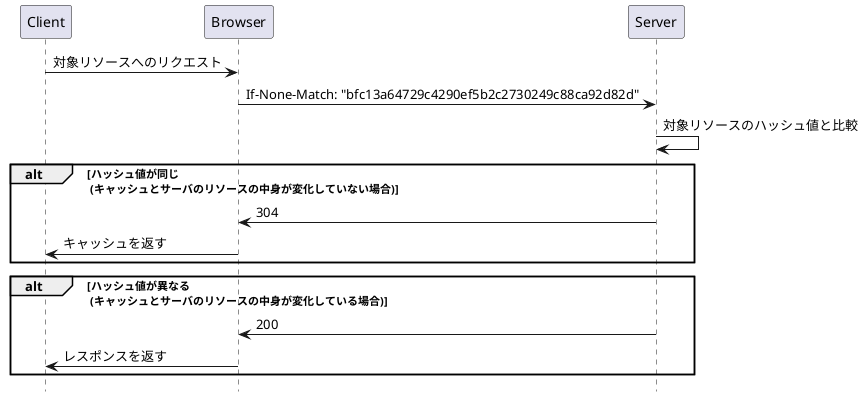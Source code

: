 @startuml

hide footbox

Client -> Browser: 対象リソースへのリクエスト
Browser -> Server: If-None-Match: "bfc13a64729c4290ef5b2c2730249c88ca92d82d"
Server -> Server: 対象リソースのハッシュ値と比較

alt ハッシュ値が同じ\n (キャッシュとサーバのリソースの中身が変化していない場合)
    Browser <- Server: 304
    Client <- Browser: キャッシュを返す
end

alt ハッシュ値が異なる\n (キャッシュとサーバのリソースの中身が変化している場合)
Browser <- Server: 200
Client <- Browser: レスポンスを返す
end

@enduml